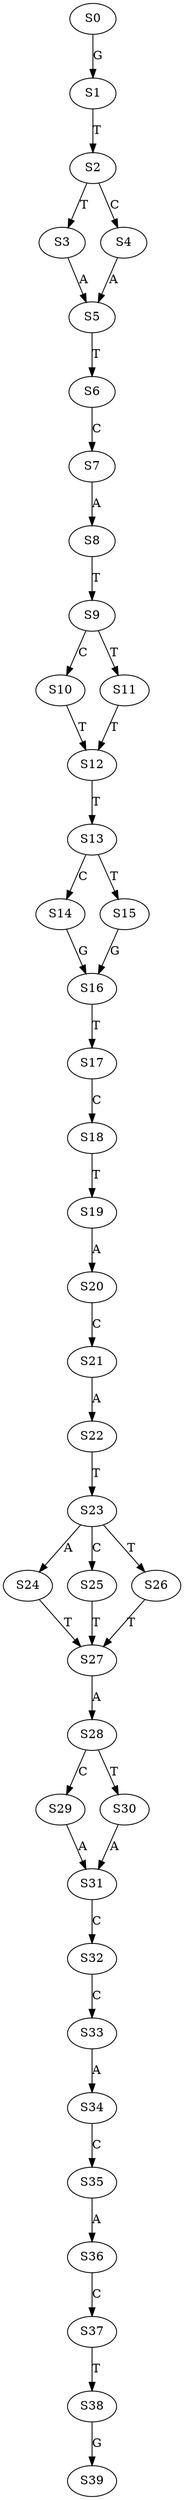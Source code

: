 strict digraph  {
	S0 -> S1 [ label = G ];
	S1 -> S2 [ label = T ];
	S2 -> S3 [ label = T ];
	S2 -> S4 [ label = C ];
	S3 -> S5 [ label = A ];
	S4 -> S5 [ label = A ];
	S5 -> S6 [ label = T ];
	S6 -> S7 [ label = C ];
	S7 -> S8 [ label = A ];
	S8 -> S9 [ label = T ];
	S9 -> S10 [ label = C ];
	S9 -> S11 [ label = T ];
	S10 -> S12 [ label = T ];
	S11 -> S12 [ label = T ];
	S12 -> S13 [ label = T ];
	S13 -> S14 [ label = C ];
	S13 -> S15 [ label = T ];
	S14 -> S16 [ label = G ];
	S15 -> S16 [ label = G ];
	S16 -> S17 [ label = T ];
	S17 -> S18 [ label = C ];
	S18 -> S19 [ label = T ];
	S19 -> S20 [ label = A ];
	S20 -> S21 [ label = C ];
	S21 -> S22 [ label = A ];
	S22 -> S23 [ label = T ];
	S23 -> S24 [ label = A ];
	S23 -> S25 [ label = C ];
	S23 -> S26 [ label = T ];
	S24 -> S27 [ label = T ];
	S25 -> S27 [ label = T ];
	S26 -> S27 [ label = T ];
	S27 -> S28 [ label = A ];
	S28 -> S29 [ label = C ];
	S28 -> S30 [ label = T ];
	S29 -> S31 [ label = A ];
	S30 -> S31 [ label = A ];
	S31 -> S32 [ label = C ];
	S32 -> S33 [ label = C ];
	S33 -> S34 [ label = A ];
	S34 -> S35 [ label = C ];
	S35 -> S36 [ label = A ];
	S36 -> S37 [ label = C ];
	S37 -> S38 [ label = T ];
	S38 -> S39 [ label = G ];
}
